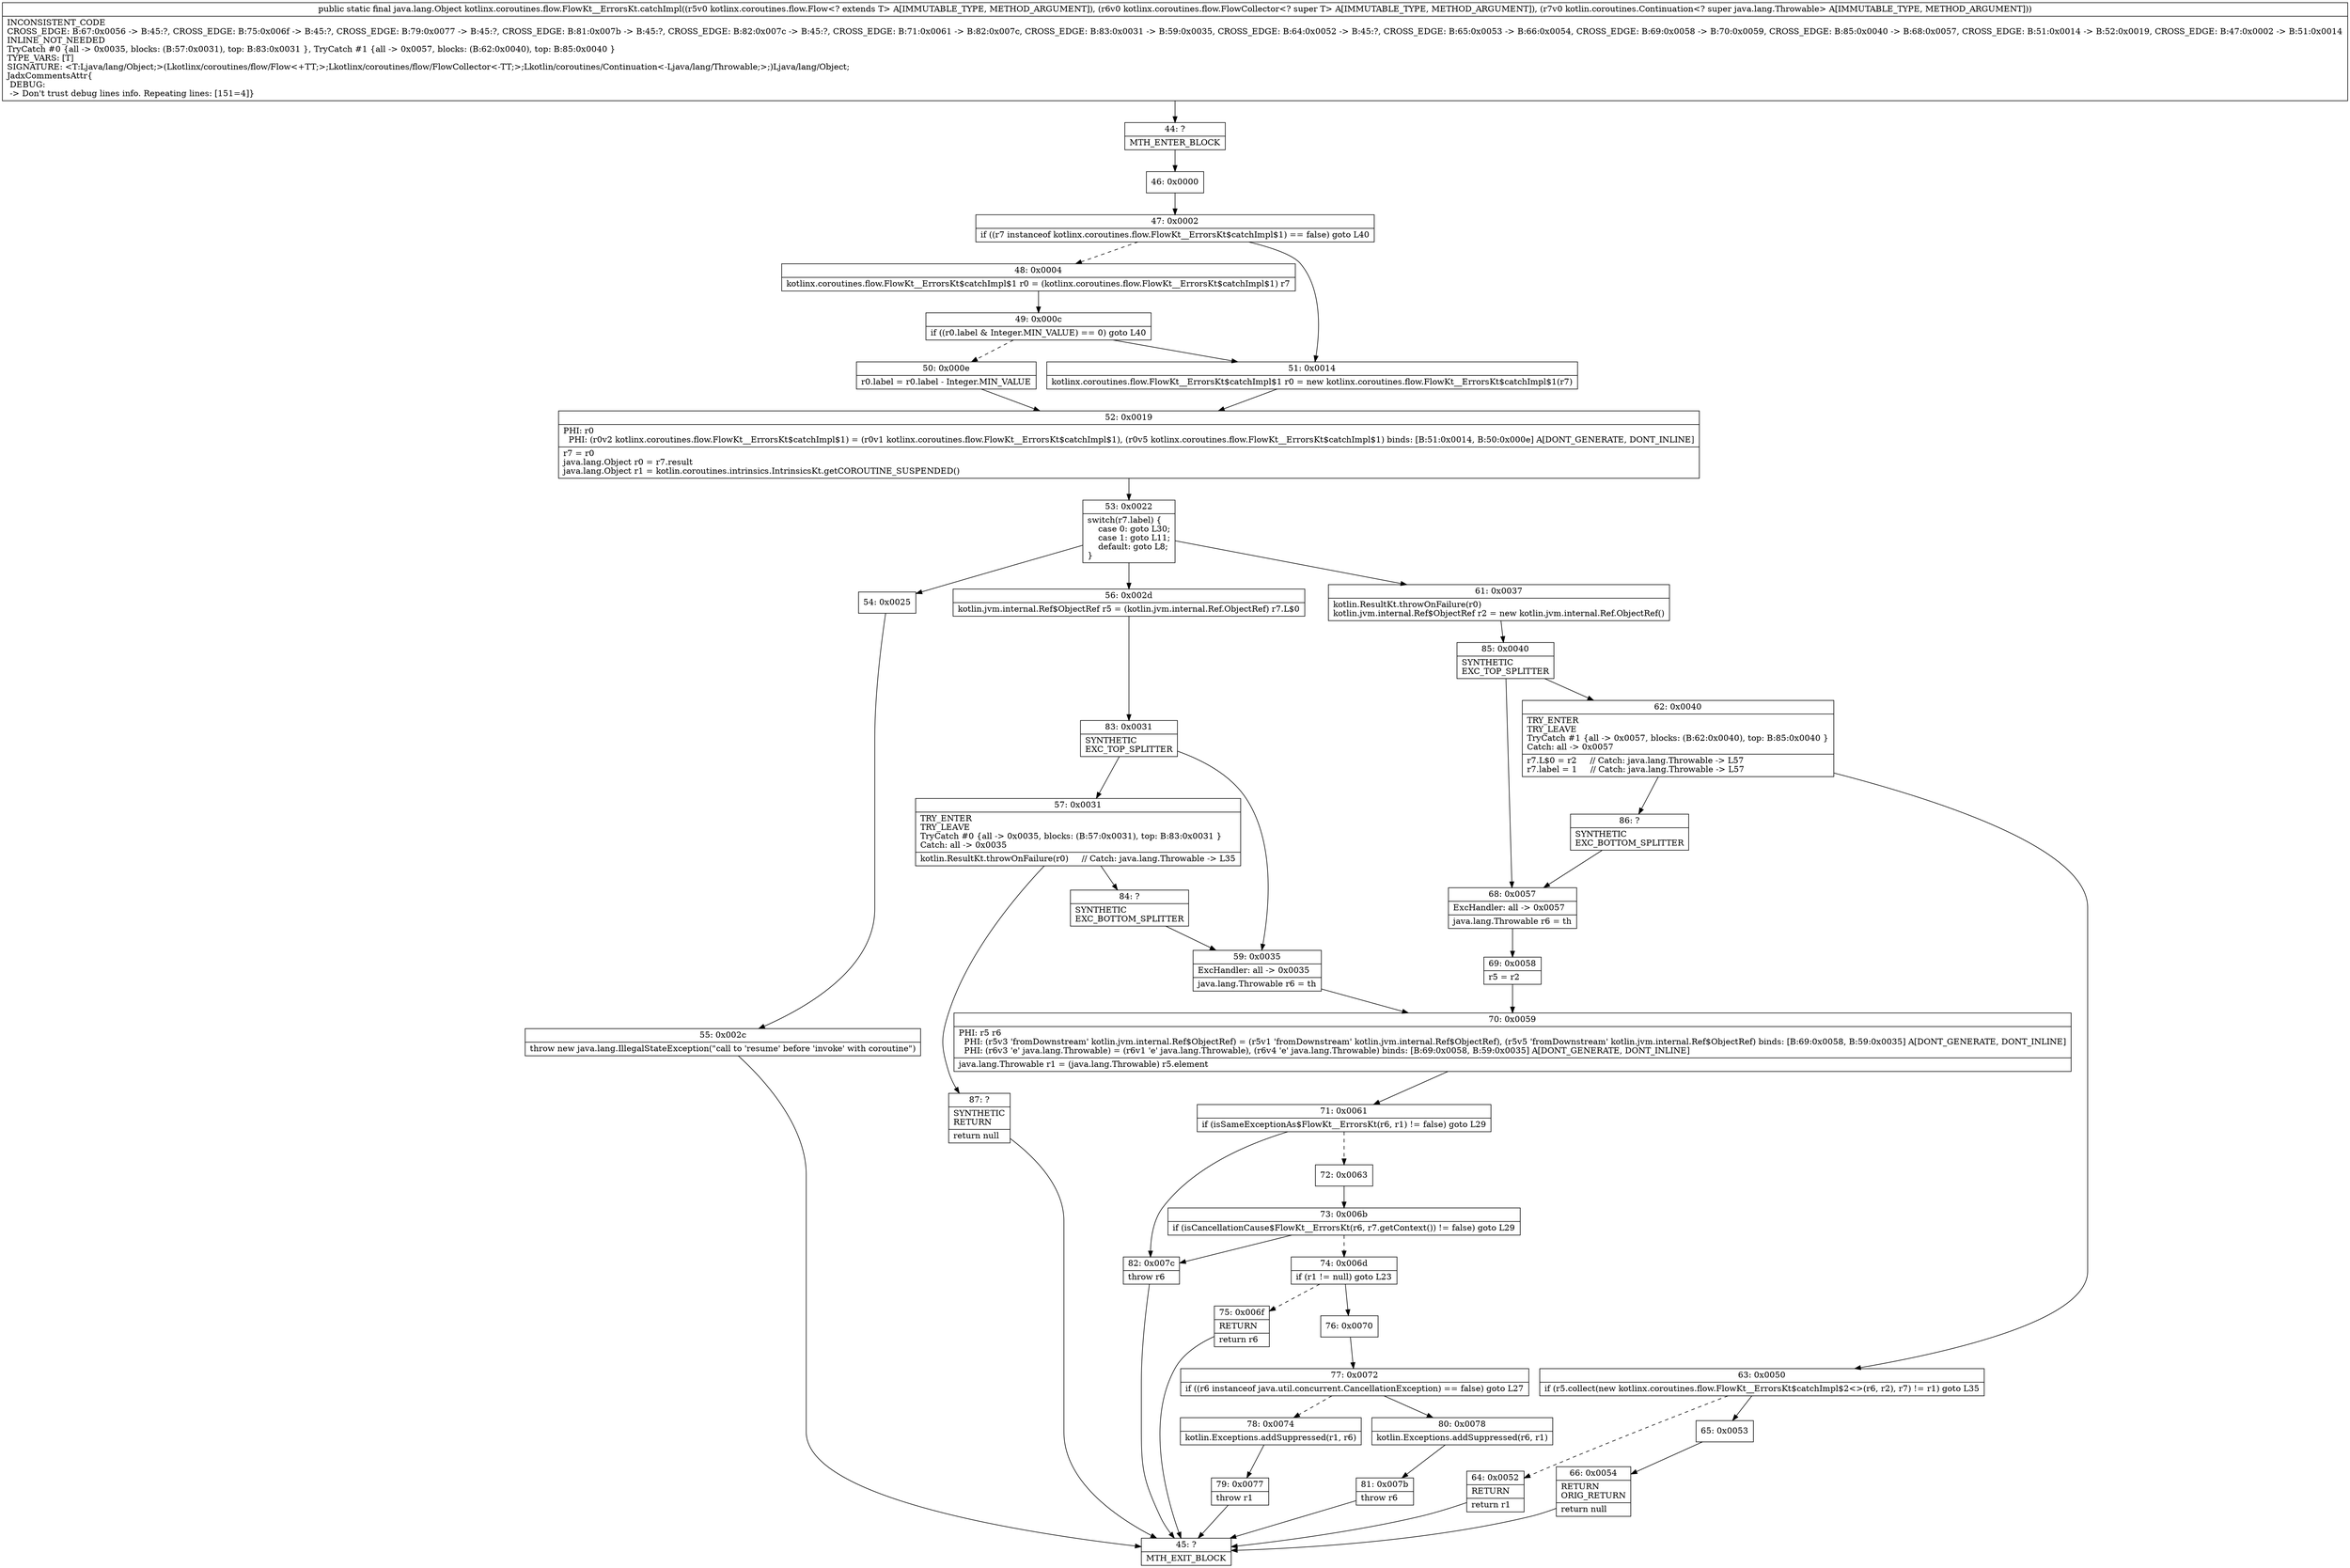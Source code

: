 digraph "CFG forkotlinx.coroutines.flow.FlowKt__ErrorsKt.catchImpl(Lkotlinx\/coroutines\/flow\/Flow;Lkotlinx\/coroutines\/flow\/FlowCollector;Lkotlin\/coroutines\/Continuation;)Ljava\/lang\/Object;" {
Node_44 [shape=record,label="{44\:\ ?|MTH_ENTER_BLOCK\l}"];
Node_46 [shape=record,label="{46\:\ 0x0000}"];
Node_47 [shape=record,label="{47\:\ 0x0002|if ((r7 instanceof kotlinx.coroutines.flow.FlowKt__ErrorsKt$catchImpl$1) == false) goto L40\l}"];
Node_48 [shape=record,label="{48\:\ 0x0004|kotlinx.coroutines.flow.FlowKt__ErrorsKt$catchImpl$1 r0 = (kotlinx.coroutines.flow.FlowKt__ErrorsKt$catchImpl$1) r7\l}"];
Node_49 [shape=record,label="{49\:\ 0x000c|if ((r0.label & Integer.MIN_VALUE) == 0) goto L40\l}"];
Node_50 [shape=record,label="{50\:\ 0x000e|r0.label = r0.label \- Integer.MIN_VALUE\l}"];
Node_52 [shape=record,label="{52\:\ 0x0019|PHI: r0 \l  PHI: (r0v2 kotlinx.coroutines.flow.FlowKt__ErrorsKt$catchImpl$1) = (r0v1 kotlinx.coroutines.flow.FlowKt__ErrorsKt$catchImpl$1), (r0v5 kotlinx.coroutines.flow.FlowKt__ErrorsKt$catchImpl$1) binds: [B:51:0x0014, B:50:0x000e] A[DONT_GENERATE, DONT_INLINE]\l|r7 = r0\ljava.lang.Object r0 = r7.result\ljava.lang.Object r1 = kotlin.coroutines.intrinsics.IntrinsicsKt.getCOROUTINE_SUSPENDED()\l}"];
Node_53 [shape=record,label="{53\:\ 0x0022|switch(r7.label) \{\l    case 0: goto L30;\l    case 1: goto L11;\l    default: goto L8;\l\}\l}"];
Node_54 [shape=record,label="{54\:\ 0x0025}"];
Node_55 [shape=record,label="{55\:\ 0x002c|throw new java.lang.IllegalStateException(\"call to 'resume' before 'invoke' with coroutine\")\l}"];
Node_45 [shape=record,label="{45\:\ ?|MTH_EXIT_BLOCK\l}"];
Node_56 [shape=record,label="{56\:\ 0x002d|kotlin.jvm.internal.Ref$ObjectRef r5 = (kotlin.jvm.internal.Ref.ObjectRef) r7.L$0\l}"];
Node_83 [shape=record,label="{83\:\ 0x0031|SYNTHETIC\lEXC_TOP_SPLITTER\l}"];
Node_57 [shape=record,label="{57\:\ 0x0031|TRY_ENTER\lTRY_LEAVE\lTryCatch #0 \{all \-\> 0x0035, blocks: (B:57:0x0031), top: B:83:0x0031 \}\lCatch: all \-\> 0x0035\l|kotlin.ResultKt.throwOnFailure(r0)     \/\/ Catch: java.lang.Throwable \-\> L35\l}"];
Node_84 [shape=record,label="{84\:\ ?|SYNTHETIC\lEXC_BOTTOM_SPLITTER\l}"];
Node_87 [shape=record,label="{87\:\ ?|SYNTHETIC\lRETURN\l|return null\l}"];
Node_59 [shape=record,label="{59\:\ 0x0035|ExcHandler: all \-\> 0x0035\l|java.lang.Throwable r6 = th\l}"];
Node_70 [shape=record,label="{70\:\ 0x0059|PHI: r5 r6 \l  PHI: (r5v3 'fromDownstream' kotlin.jvm.internal.Ref$ObjectRef) = (r5v1 'fromDownstream' kotlin.jvm.internal.Ref$ObjectRef), (r5v5 'fromDownstream' kotlin.jvm.internal.Ref$ObjectRef) binds: [B:69:0x0058, B:59:0x0035] A[DONT_GENERATE, DONT_INLINE]\l  PHI: (r6v3 'e' java.lang.Throwable) = (r6v1 'e' java.lang.Throwable), (r6v4 'e' java.lang.Throwable) binds: [B:69:0x0058, B:59:0x0035] A[DONT_GENERATE, DONT_INLINE]\l|java.lang.Throwable r1 = (java.lang.Throwable) r5.element\l}"];
Node_71 [shape=record,label="{71\:\ 0x0061|if (isSameExceptionAs$FlowKt__ErrorsKt(r6, r1) != false) goto L29\l}"];
Node_72 [shape=record,label="{72\:\ 0x0063}"];
Node_73 [shape=record,label="{73\:\ 0x006b|if (isCancellationCause$FlowKt__ErrorsKt(r6, r7.getContext()) != false) goto L29\l}"];
Node_74 [shape=record,label="{74\:\ 0x006d|if (r1 != null) goto L23\l}"];
Node_75 [shape=record,label="{75\:\ 0x006f|RETURN\l|return r6\l}"];
Node_76 [shape=record,label="{76\:\ 0x0070}"];
Node_77 [shape=record,label="{77\:\ 0x0072|if ((r6 instanceof java.util.concurrent.CancellationException) == false) goto L27\l}"];
Node_78 [shape=record,label="{78\:\ 0x0074|kotlin.Exceptions.addSuppressed(r1, r6)\l}"];
Node_79 [shape=record,label="{79\:\ 0x0077|throw r1\l}"];
Node_80 [shape=record,label="{80\:\ 0x0078|kotlin.Exceptions.addSuppressed(r6, r1)\l}"];
Node_81 [shape=record,label="{81\:\ 0x007b|throw r6\l}"];
Node_82 [shape=record,label="{82\:\ 0x007c|throw r6\l}"];
Node_61 [shape=record,label="{61\:\ 0x0037|kotlin.ResultKt.throwOnFailure(r0)\lkotlin.jvm.internal.Ref$ObjectRef r2 = new kotlin.jvm.internal.Ref.ObjectRef()\l}"];
Node_85 [shape=record,label="{85\:\ 0x0040|SYNTHETIC\lEXC_TOP_SPLITTER\l}"];
Node_62 [shape=record,label="{62\:\ 0x0040|TRY_ENTER\lTRY_LEAVE\lTryCatch #1 \{all \-\> 0x0057, blocks: (B:62:0x0040), top: B:85:0x0040 \}\lCatch: all \-\> 0x0057\l|r7.L$0 = r2     \/\/ Catch: java.lang.Throwable \-\> L57\lr7.label = 1     \/\/ Catch: java.lang.Throwable \-\> L57\l}"];
Node_63 [shape=record,label="{63\:\ 0x0050|if (r5.collect(new kotlinx.coroutines.flow.FlowKt__ErrorsKt$catchImpl$2\<\>(r6, r2), r7) != r1) goto L35\l}"];
Node_64 [shape=record,label="{64\:\ 0x0052|RETURN\l|return r1\l}"];
Node_65 [shape=record,label="{65\:\ 0x0053}"];
Node_66 [shape=record,label="{66\:\ 0x0054|RETURN\lORIG_RETURN\l|return null\l}"];
Node_86 [shape=record,label="{86\:\ ?|SYNTHETIC\lEXC_BOTTOM_SPLITTER\l}"];
Node_68 [shape=record,label="{68\:\ 0x0057|ExcHandler: all \-\> 0x0057\l|java.lang.Throwable r6 = th\l}"];
Node_69 [shape=record,label="{69\:\ 0x0058|r5 = r2\l}"];
Node_51 [shape=record,label="{51\:\ 0x0014|kotlinx.coroutines.flow.FlowKt__ErrorsKt$catchImpl$1 r0 = new kotlinx.coroutines.flow.FlowKt__ErrorsKt$catchImpl$1(r7)\l}"];
MethodNode[shape=record,label="{public static final java.lang.Object kotlinx.coroutines.flow.FlowKt__ErrorsKt.catchImpl((r5v0 kotlinx.coroutines.flow.Flow\<? extends T\> A[IMMUTABLE_TYPE, METHOD_ARGUMENT]), (r6v0 kotlinx.coroutines.flow.FlowCollector\<? super T\> A[IMMUTABLE_TYPE, METHOD_ARGUMENT]), (r7v0 kotlin.coroutines.Continuation\<? super java.lang.Throwable\> A[IMMUTABLE_TYPE, METHOD_ARGUMENT]))  | INCONSISTENT_CODE\lCROSS_EDGE: B:67:0x0056 \-\> B:45:?, CROSS_EDGE: B:75:0x006f \-\> B:45:?, CROSS_EDGE: B:79:0x0077 \-\> B:45:?, CROSS_EDGE: B:81:0x007b \-\> B:45:?, CROSS_EDGE: B:82:0x007c \-\> B:45:?, CROSS_EDGE: B:71:0x0061 \-\> B:82:0x007c, CROSS_EDGE: B:83:0x0031 \-\> B:59:0x0035, CROSS_EDGE: B:64:0x0052 \-\> B:45:?, CROSS_EDGE: B:65:0x0053 \-\> B:66:0x0054, CROSS_EDGE: B:69:0x0058 \-\> B:70:0x0059, CROSS_EDGE: B:85:0x0040 \-\> B:68:0x0057, CROSS_EDGE: B:51:0x0014 \-\> B:52:0x0019, CROSS_EDGE: B:47:0x0002 \-\> B:51:0x0014\lINLINE_NOT_NEEDED\lTryCatch #0 \{all \-\> 0x0035, blocks: (B:57:0x0031), top: B:83:0x0031 \}, TryCatch #1 \{all \-\> 0x0057, blocks: (B:62:0x0040), top: B:85:0x0040 \}\lTYPE_VARS: [T]\lSIGNATURE: \<T:Ljava\/lang\/Object;\>(Lkotlinx\/coroutines\/flow\/Flow\<+TT;\>;Lkotlinx\/coroutines\/flow\/FlowCollector\<\-TT;\>;Lkotlin\/coroutines\/Continuation\<\-Ljava\/lang\/Throwable;\>;)Ljava\/lang\/Object;\lJadxCommentsAttr\{\l DEBUG: \l \-\> Don't trust debug lines info. Repeating lines: [151=4]\}\l}"];
MethodNode -> Node_44;Node_44 -> Node_46;
Node_46 -> Node_47;
Node_47 -> Node_48[style=dashed];
Node_47 -> Node_51;
Node_48 -> Node_49;
Node_49 -> Node_50[style=dashed];
Node_49 -> Node_51;
Node_50 -> Node_52;
Node_52 -> Node_53;
Node_53 -> Node_54;
Node_53 -> Node_56;
Node_53 -> Node_61;
Node_54 -> Node_55;
Node_55 -> Node_45;
Node_56 -> Node_83;
Node_83 -> Node_57;
Node_83 -> Node_59;
Node_57 -> Node_84;
Node_57 -> Node_87;
Node_84 -> Node_59;
Node_87 -> Node_45;
Node_59 -> Node_70;
Node_70 -> Node_71;
Node_71 -> Node_72[style=dashed];
Node_71 -> Node_82;
Node_72 -> Node_73;
Node_73 -> Node_74[style=dashed];
Node_73 -> Node_82;
Node_74 -> Node_75[style=dashed];
Node_74 -> Node_76;
Node_75 -> Node_45;
Node_76 -> Node_77;
Node_77 -> Node_78[style=dashed];
Node_77 -> Node_80;
Node_78 -> Node_79;
Node_79 -> Node_45;
Node_80 -> Node_81;
Node_81 -> Node_45;
Node_82 -> Node_45;
Node_61 -> Node_85;
Node_85 -> Node_62;
Node_85 -> Node_68;
Node_62 -> Node_63;
Node_62 -> Node_86;
Node_63 -> Node_64[style=dashed];
Node_63 -> Node_65;
Node_64 -> Node_45;
Node_65 -> Node_66;
Node_66 -> Node_45;
Node_86 -> Node_68;
Node_68 -> Node_69;
Node_69 -> Node_70;
Node_51 -> Node_52;
}

